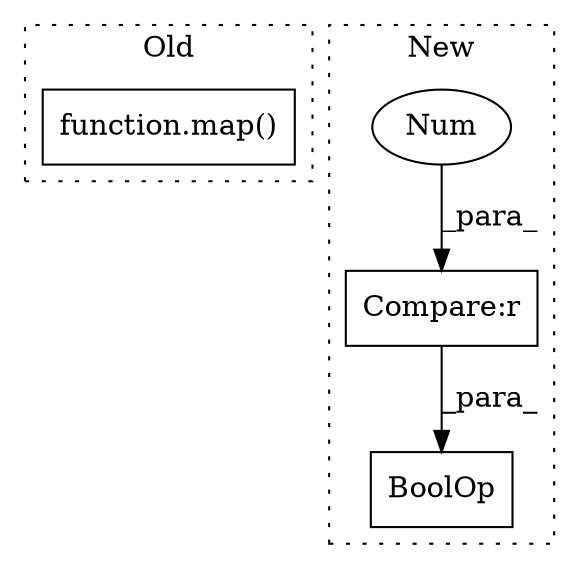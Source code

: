 digraph G {
subgraph cluster0 {
1 [label="function.map()" a="75" s="22207,22238" l="4,1" shape="box"];
label = "Old";
style="dotted";
}
subgraph cluster1 {
2 [label="BoolOp" a="72" s="23867" l="56" shape="box"];
3 [label="Compare:r" a="40" s="23896" l="27" shape="box"];
4 [label="Num" a="76" s="23922" l="1" shape="ellipse"];
label = "New";
style="dotted";
}
3 -> 2 [label="_para_"];
4 -> 3 [label="_para_"];
}